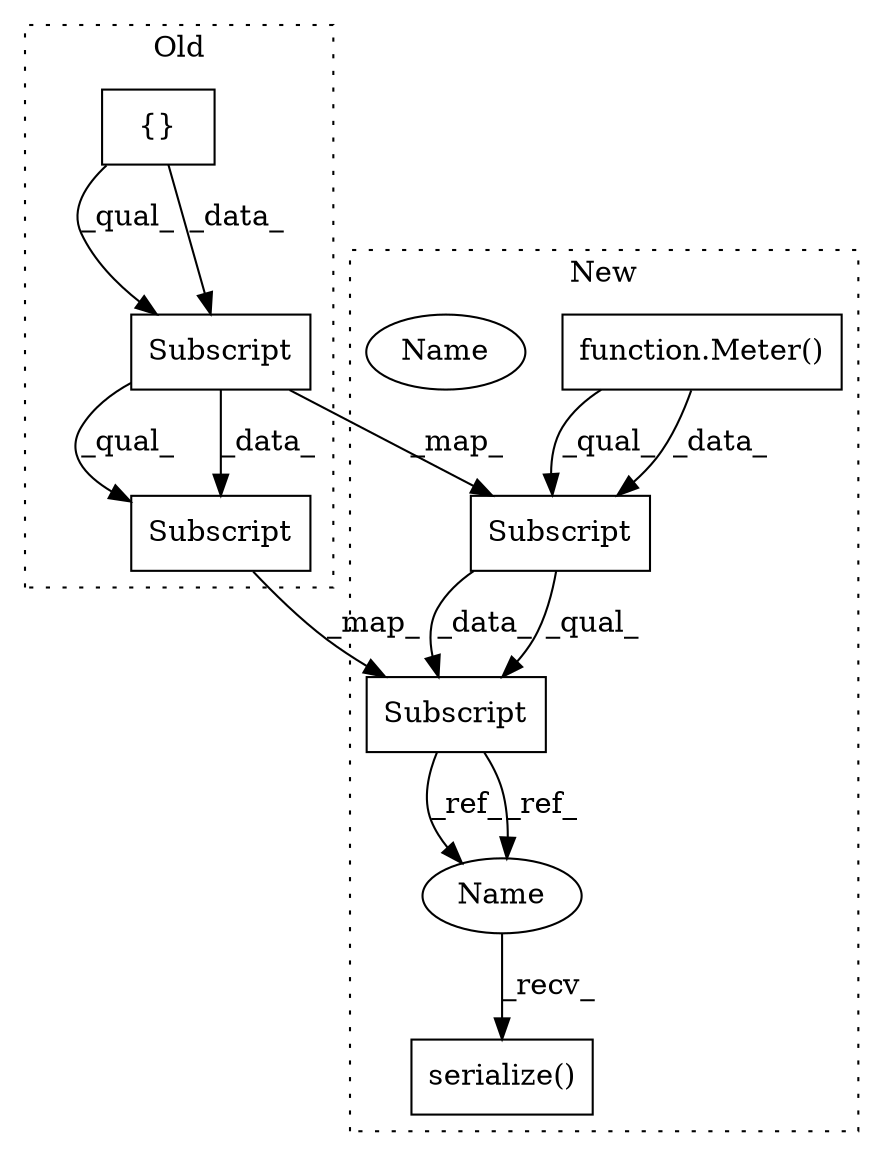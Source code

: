 digraph G {
subgraph cluster0 {
1 [label="{}" a="95" s="18692,18693" l="2,1" shape="box"];
3 [label="Subscript" a="63" s="18703,0" l="12,0" shape="box"];
7 [label="Subscript" a="63" s="18821,0" l="11,0" shape="box"];
label = "Old";
style="dotted";
}
subgraph cluster1 {
2 [label="function.Meter()" a="75" s="18699" l="7" shape="box"];
4 [label="Subscript" a="63" s="18715,0" l="12,0" shape="box"];
5 [label="serialize()" a="75" s="19050" l="16" shape="box"];
6 [label="Subscript" a="63" s="18833,0" l="11,0" shape="box"];
8 [label="Name" a="87" s="19050" l="4" shape="ellipse"];
9 [label="Name" a="87" s="19050" l="4" shape="ellipse"];
label = "New";
style="dotted";
}
1 -> 3 [label="_qual_"];
1 -> 3 [label="_data_"];
2 -> 4 [label="_qual_"];
2 -> 4 [label="_data_"];
3 -> 7 [label="_qual_"];
3 -> 4 [label="_map_"];
3 -> 7 [label="_data_"];
4 -> 6 [label="_data_"];
4 -> 6 [label="_qual_"];
6 -> 9 [label="_ref_"];
6 -> 9 [label="_ref_"];
7 -> 6 [label="_map_"];
9 -> 5 [label="_recv_"];
}